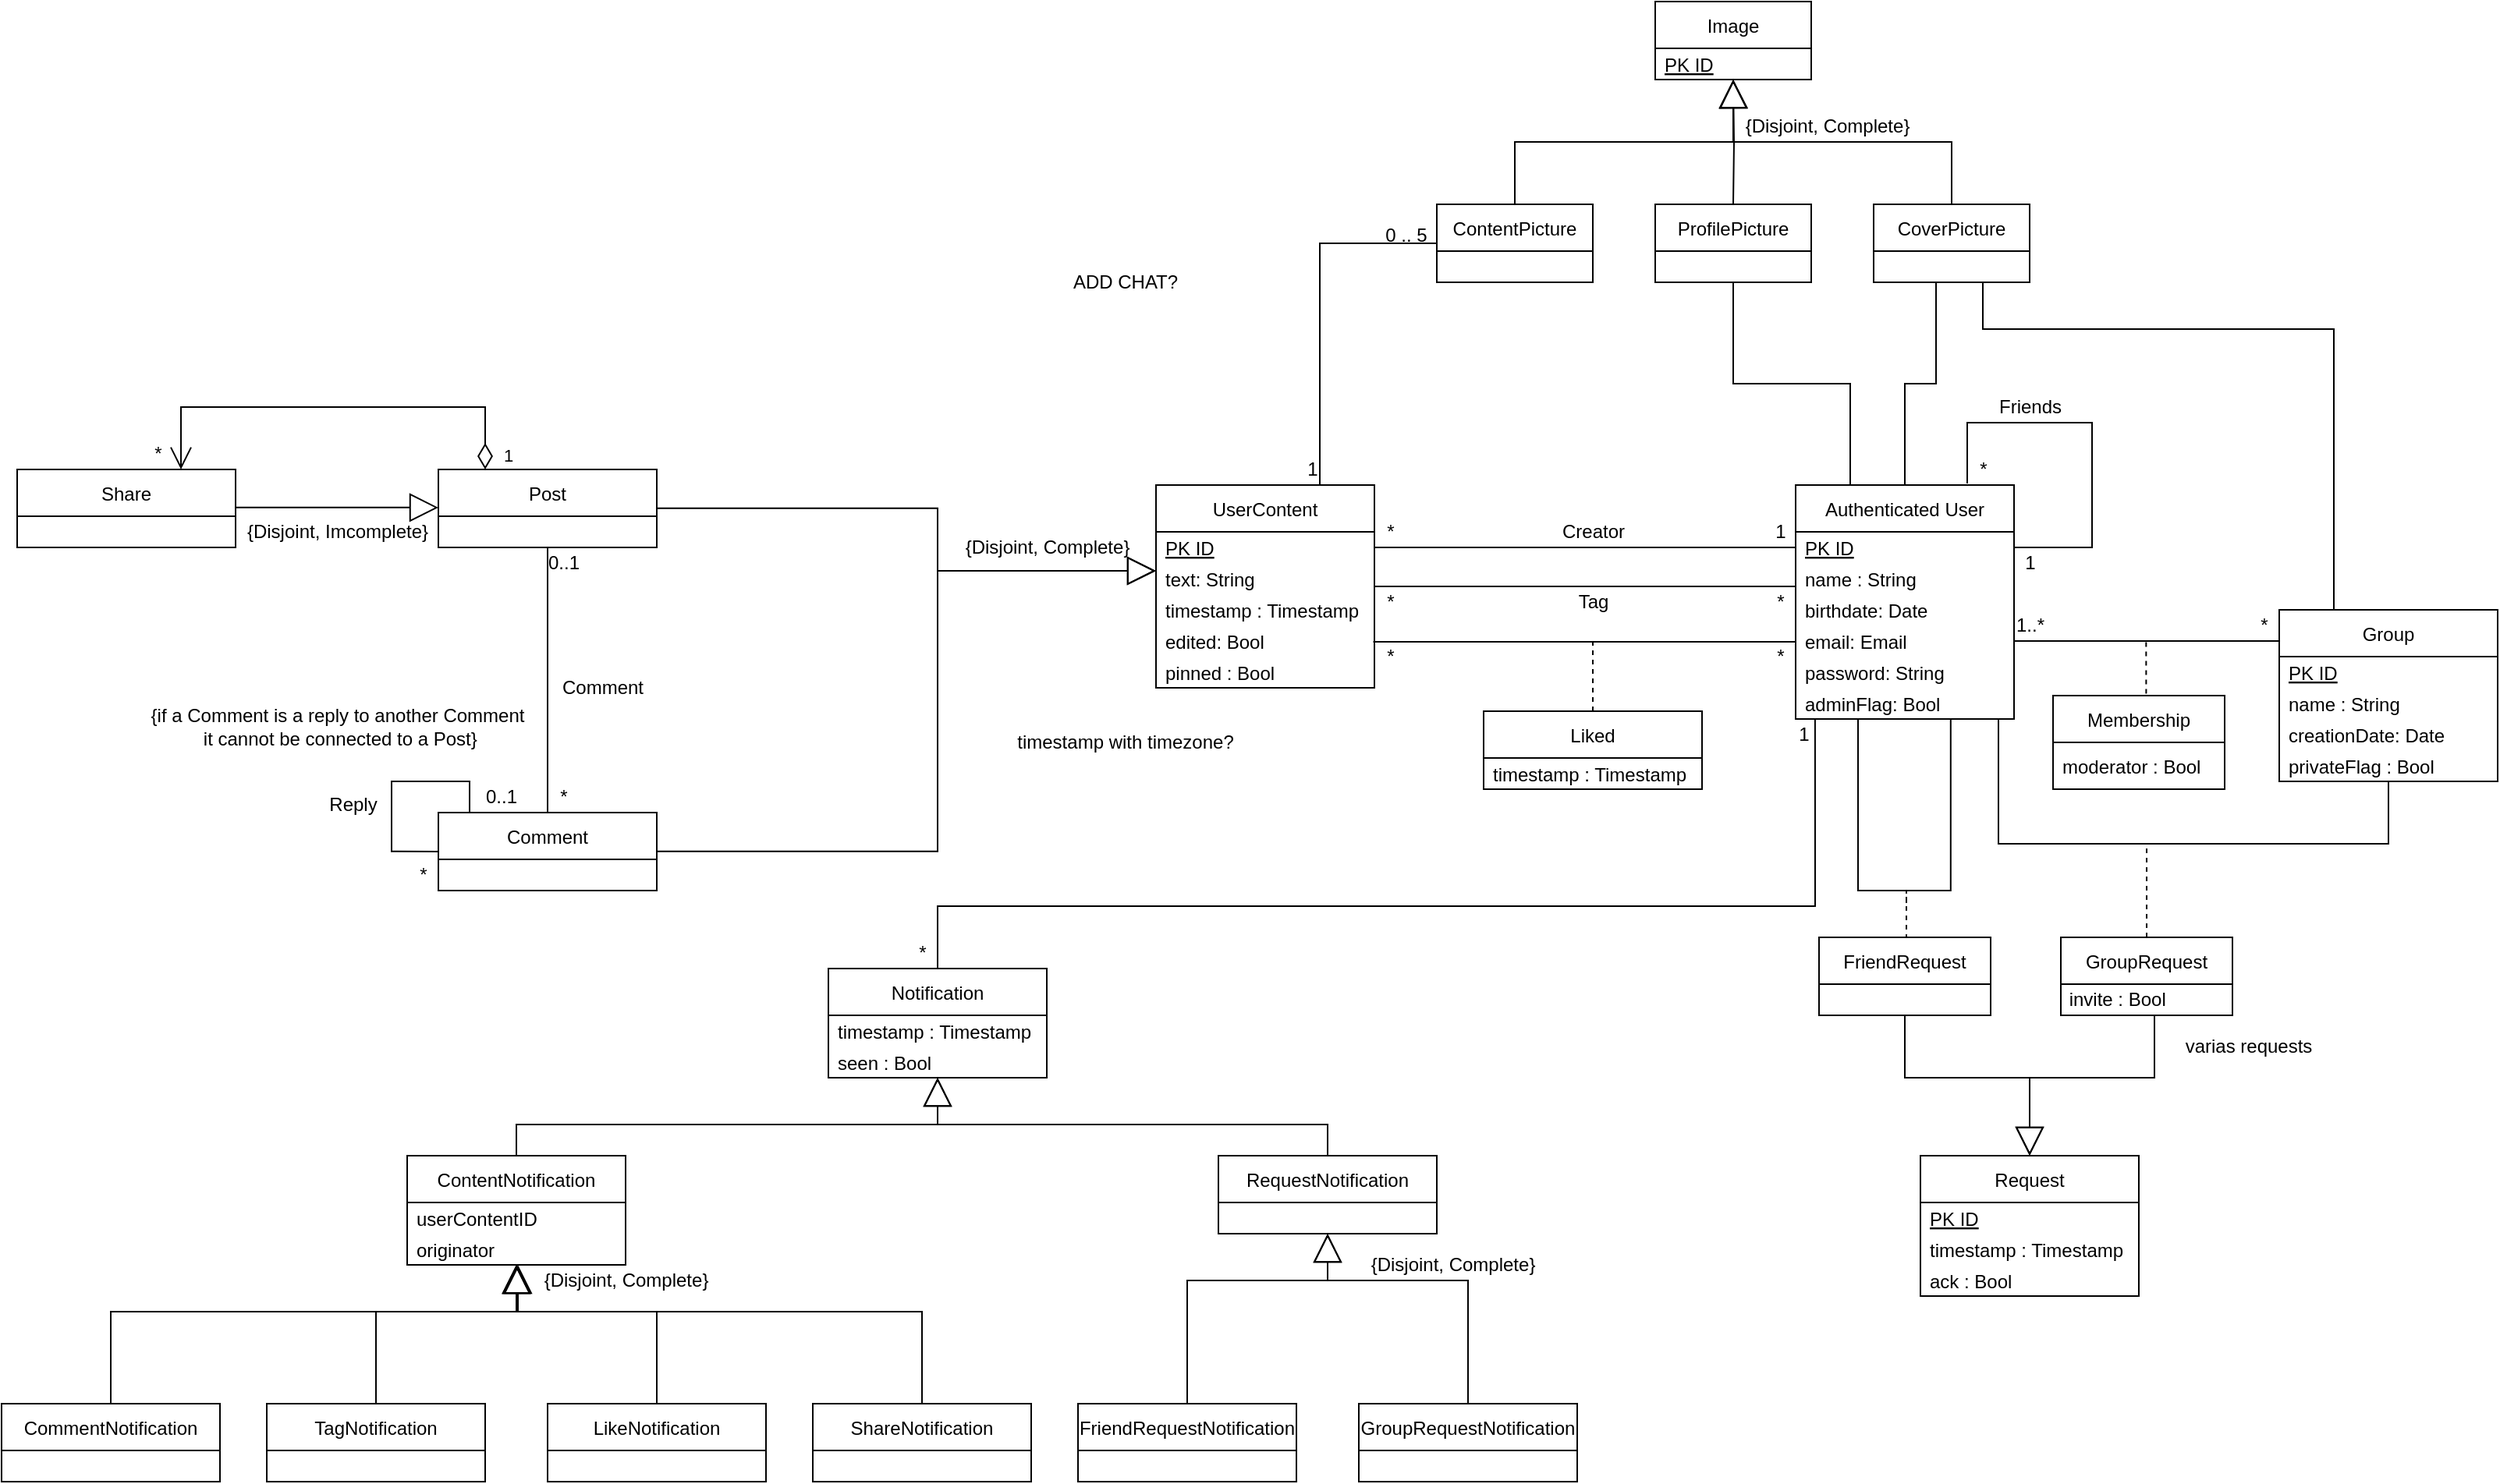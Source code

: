 <mxfile version="15.4.0" type="device"><diagram id="C5RBs43oDa-KdzZeNtuy" name="Page-1"><mxGraphModel dx="1865" dy="647" grid="1" gridSize="10" guides="1" tooltips="1" connect="1" arrows="1" fold="1" page="1" pageScale="1" pageWidth="827" pageHeight="1169" math="0" shadow="0"><root><mxCell id="WIyWlLk6GJQsqaUBKTNV-0"/><mxCell id="WIyWlLk6GJQsqaUBKTNV-1" parent="WIyWlLk6GJQsqaUBKTNV-0"/><mxCell id="BMdAOiRPxgrGEaloyE7W-82" style="edgeStyle=orthogonalEdgeStyle;rounded=0;orthogonalLoop=1;jettySize=auto;html=1;exitX=0.5;exitY=0;exitDx=0;exitDy=0;entryX=0.5;entryY=1;entryDx=0;entryDy=0;fontSize=12;endArrow=none;endFill=0;" parent="WIyWlLk6GJQsqaUBKTNV-1" source="BMdAOiRPxgrGEaloyE7W-0" target="BMdAOiRPxgrGEaloyE7W-65" edge="1"><mxGeometry relative="1" as="geometry"><Array as="points"><mxPoint x="400" y="325"/><mxPoint x="420" y="325"/><mxPoint x="420" y="260"/></Array></mxGeometry></mxCell><mxCell id="BMdAOiRPxgrGEaloyE7W-83" style="edgeStyle=orthogonalEdgeStyle;rounded=0;orthogonalLoop=1;jettySize=auto;html=1;exitX=0.25;exitY=0;exitDx=0;exitDy=0;entryX=0.5;entryY=1;entryDx=0;entryDy=0;fontSize=12;endArrow=none;endFill=0;" parent="WIyWlLk6GJQsqaUBKTNV-1" source="BMdAOiRPxgrGEaloyE7W-0" target="BMdAOiRPxgrGEaloyE7W-61" edge="1"><mxGeometry relative="1" as="geometry"/></mxCell><mxCell id="BMdAOiRPxgrGEaloyE7W-0" value="Authenticated User" style="swimlane;fontStyle=0;childLayout=stackLayout;horizontal=1;startSize=30;horizontalStack=0;resizeParent=1;resizeParentMax=0;resizeLast=0;collapsible=1;marginBottom=0;" parent="WIyWlLk6GJQsqaUBKTNV-1" vertex="1"><mxGeometry x="330" y="390" width="140" height="150" as="geometry"/></mxCell><mxCell id="CRweZ7JIXMoPV5XsAInL-1" value="PK ID" style="text;strokeColor=none;fillColor=none;align=left;verticalAlign=middle;spacingLeft=4;spacingRight=4;overflow=hidden;points=[[0,0.5],[1,0.5]];portConstraint=eastwest;rotatable=0;spacing=2;spacingTop=0;fontStyle=4" vertex="1" parent="BMdAOiRPxgrGEaloyE7W-0"><mxGeometry y="30" width="140" height="20" as="geometry"/></mxCell><mxCell id="BMdAOiRPxgrGEaloyE7W-123" value="name : String" style="text;strokeColor=none;fillColor=none;align=left;verticalAlign=middle;spacingLeft=4;spacingRight=4;overflow=hidden;points=[[0,0.5],[1,0.5]];portConstraint=eastwest;rotatable=0;spacing=2;spacingTop=0;" parent="BMdAOiRPxgrGEaloyE7W-0" vertex="1"><mxGeometry y="50" width="140" height="20" as="geometry"/></mxCell><mxCell id="BMdAOiRPxgrGEaloyE7W-2" value="birthdate: Date" style="text;strokeColor=none;fillColor=none;align=left;verticalAlign=middle;spacingLeft=4;spacingRight=4;overflow=hidden;points=[[0,0.5],[1,0.5]];portConstraint=eastwest;rotatable=0;" parent="BMdAOiRPxgrGEaloyE7W-0" vertex="1"><mxGeometry y="70" width="140" height="20" as="geometry"/></mxCell><mxCell id="BMdAOiRPxgrGEaloyE7W-3" value="email: Email" style="text;strokeColor=none;fillColor=none;align=left;verticalAlign=middle;spacingLeft=4;spacingRight=4;overflow=hidden;points=[[0,0.5],[1,0.5]];portConstraint=eastwest;rotatable=0;" parent="BMdAOiRPxgrGEaloyE7W-0" vertex="1"><mxGeometry y="90" width="140" height="20" as="geometry"/></mxCell><mxCell id="BMdAOiRPxgrGEaloyE7W-14" value="password: String" style="text;strokeColor=none;fillColor=none;align=left;verticalAlign=middle;spacingLeft=4;spacingRight=4;overflow=hidden;points=[[0,0.5],[1,0.5]];portConstraint=eastwest;rotatable=0;" parent="BMdAOiRPxgrGEaloyE7W-0" vertex="1"><mxGeometry y="110" width="140" height="20" as="geometry"/></mxCell><mxCell id="BMdAOiRPxgrGEaloyE7W-28" value="adminFlag: Bool" style="text;strokeColor=none;fillColor=none;align=left;verticalAlign=middle;spacingLeft=4;spacingRight=4;overflow=hidden;points=[[0,0.5],[1,0.5]];portConstraint=eastwest;rotatable=0;" parent="BMdAOiRPxgrGEaloyE7W-0" vertex="1"><mxGeometry y="130" width="140" height="20" as="geometry"/></mxCell><mxCell id="BMdAOiRPxgrGEaloyE7W-40" style="edgeStyle=orthogonalEdgeStyle;rounded=0;orthogonalLoop=1;jettySize=auto;html=1;exitX=1;exitY=0.5;exitDx=0;exitDy=0;fontSize=12;endArrow=none;endFill=0;" parent="BMdAOiRPxgrGEaloyE7W-0" edge="1"><mxGeometry relative="1" as="geometry"><mxPoint x="110" y="-1" as="targetPoint"/><mxPoint x="140" y="60" as="sourcePoint"/><Array as="points"><mxPoint x="190" y="40"/><mxPoint x="190" y="-40"/><mxPoint x="110" y="-40"/><mxPoint x="110" y="-1"/></Array></mxGeometry></mxCell><mxCell id="BMdAOiRPxgrGEaloyE7W-159" style="edgeStyle=orthogonalEdgeStyle;rounded=0;orthogonalLoop=1;jettySize=auto;html=1;fontSize=12;endArrow=none;endFill=0;entryX=0.71;entryY=1.013;entryDx=0;entryDy=0;entryPerimeter=0;" parent="BMdAOiRPxgrGEaloyE7W-0" source="BMdAOiRPxgrGEaloyE7W-0" target="BMdAOiRPxgrGEaloyE7W-28" edge="1"><mxGeometry relative="1" as="geometry"><mxPoint x="100" y="230" as="targetPoint"/><mxPoint x="40" y="230" as="sourcePoint"/><Array as="points"><mxPoint x="40" y="260"/><mxPoint x="99" y="260"/></Array></mxGeometry></mxCell><mxCell id="BMdAOiRPxgrGEaloyE7W-47" style="edgeStyle=orthogonalEdgeStyle;rounded=0;orthogonalLoop=1;jettySize=auto;html=1;exitX=0;exitY=0.25;exitDx=0;exitDy=0;entryX=1;entryY=0.5;entryDx=0;entryDy=0;fontSize=12;endArrow=none;endFill=0;" parent="WIyWlLk6GJQsqaUBKTNV-1" source="BMdAOiRPxgrGEaloyE7W-4" target="BMdAOiRPxgrGEaloyE7W-2" edge="1"><mxGeometry relative="1" as="geometry"><Array as="points"><mxPoint x="640" y="490"/></Array></mxGeometry></mxCell><mxCell id="BMdAOiRPxgrGEaloyE7W-84" style="edgeStyle=orthogonalEdgeStyle;rounded=0;orthogonalLoop=1;jettySize=auto;html=1;exitX=0.25;exitY=0;exitDx=0;exitDy=0;entryX=0.5;entryY=1;entryDx=0;entryDy=0;fontSize=12;endArrow=none;endFill=0;" parent="WIyWlLk6GJQsqaUBKTNV-1" source="BMdAOiRPxgrGEaloyE7W-4" target="BMdAOiRPxgrGEaloyE7W-65" edge="1"><mxGeometry relative="1" as="geometry"><Array as="points"><mxPoint x="675" y="290"/><mxPoint x="450" y="290"/><mxPoint x="450" y="260"/></Array></mxGeometry></mxCell><mxCell id="BMdAOiRPxgrGEaloyE7W-4" value="Group" style="swimlane;fontStyle=0;childLayout=stackLayout;horizontal=1;startSize=30;horizontalStack=0;resizeParent=1;resizeParentMax=0;resizeLast=0;collapsible=1;marginBottom=0;" parent="WIyWlLk6GJQsqaUBKTNV-1" vertex="1"><mxGeometry x="640" y="470" width="140" height="110" as="geometry"/></mxCell><mxCell id="CRweZ7JIXMoPV5XsAInL-2" value="PK ID" style="text;strokeColor=none;fillColor=none;align=left;verticalAlign=middle;spacingLeft=4;spacingRight=4;overflow=hidden;points=[[0,0.5],[1,0.5]];portConstraint=eastwest;rotatable=0;spacing=2;spacingTop=0;fontStyle=4" vertex="1" parent="BMdAOiRPxgrGEaloyE7W-4"><mxGeometry y="30" width="140" height="20" as="geometry"/></mxCell><mxCell id="BMdAOiRPxgrGEaloyE7W-33" value="name : String" style="text;strokeColor=none;fillColor=none;align=left;verticalAlign=middle;spacingLeft=4;spacingRight=4;overflow=hidden;points=[[0,0.5],[1,0.5]];portConstraint=eastwest;rotatable=0;spacing=2;spacingTop=0;" parent="BMdAOiRPxgrGEaloyE7W-4" vertex="1"><mxGeometry y="50" width="140" height="20" as="geometry"/></mxCell><mxCell id="BMdAOiRPxgrGEaloyE7W-36" value="creationDate: Date" style="text;strokeColor=none;fillColor=none;align=left;verticalAlign=middle;spacingLeft=4;spacingRight=4;overflow=hidden;points=[[0,0.5],[1,0.5]];portConstraint=eastwest;rotatable=0;spacing=2;spacingTop=0;" parent="BMdAOiRPxgrGEaloyE7W-4" vertex="1"><mxGeometry y="70" width="140" height="20" as="geometry"/></mxCell><mxCell id="BMdAOiRPxgrGEaloyE7W-165" value="privateFlag : Bool" style="text;strokeColor=none;fillColor=none;align=left;verticalAlign=middle;spacingLeft=4;spacingRight=4;overflow=hidden;points=[[0,0.5],[1,0.5]];portConstraint=eastwest;rotatable=0;spacing=2;spacingTop=0;" parent="BMdAOiRPxgrGEaloyE7W-4" vertex="1"><mxGeometry y="90" width="140" height="20" as="geometry"/></mxCell><mxCell id="BMdAOiRPxgrGEaloyE7W-41" value="1" style="text;html=1;align=center;verticalAlign=middle;resizable=0;points=[];autosize=1;strokeColor=none;fillColor=none;fontSize=12;" parent="WIyWlLk6GJQsqaUBKTNV-1" vertex="1"><mxGeometry x="470" y="430" width="20" height="20" as="geometry"/></mxCell><mxCell id="BMdAOiRPxgrGEaloyE7W-42" value="*" style="text;html=1;align=center;verticalAlign=middle;resizable=0;points=[];autosize=1;strokeColor=none;fillColor=none;fontSize=12;" parent="WIyWlLk6GJQsqaUBKTNV-1" vertex="1"><mxGeometry x="440" y="370" width="20" height="20" as="geometry"/></mxCell><mxCell id="BMdAOiRPxgrGEaloyE7W-43" value="Friends" style="text;html=1;align=center;verticalAlign=middle;resizable=0;points=[];autosize=1;strokeColor=none;fillColor=none;fontSize=12;" parent="WIyWlLk6GJQsqaUBKTNV-1" vertex="1"><mxGeometry x="450" y="330" width="60" height="20" as="geometry"/></mxCell><mxCell id="BMdAOiRPxgrGEaloyE7W-49" value="*" style="text;html=1;align=center;verticalAlign=middle;resizable=0;points=[];autosize=1;strokeColor=none;fillColor=none;fontSize=12;" parent="WIyWlLk6GJQsqaUBKTNV-1" vertex="1"><mxGeometry x="620" y="470" width="20" height="20" as="geometry"/></mxCell><mxCell id="BMdAOiRPxgrGEaloyE7W-50" value="1..*" style="text;html=1;align=center;verticalAlign=middle;resizable=0;points=[];autosize=1;strokeColor=none;fillColor=none;fontSize=12;" parent="WIyWlLk6GJQsqaUBKTNV-1" vertex="1"><mxGeometry x="465" y="470" width="30" height="20" as="geometry"/></mxCell><mxCell id="BMdAOiRPxgrGEaloyE7W-56" value="Image" style="swimlane;fontStyle=0;childLayout=stackLayout;horizontal=1;startSize=30;horizontalStack=0;resizeParent=1;resizeParentMax=0;resizeLast=0;collapsible=1;marginBottom=0;fontSize=12;verticalAlign=middle;" parent="WIyWlLk6GJQsqaUBKTNV-1" vertex="1"><mxGeometry x="240" y="80" width="100" height="50" as="geometry"/></mxCell><mxCell id="CRweZ7JIXMoPV5XsAInL-4" value="PK ID" style="text;strokeColor=none;fillColor=none;align=left;verticalAlign=middle;spacingLeft=4;spacingRight=4;overflow=hidden;points=[[0,0.5],[1,0.5]];portConstraint=eastwest;rotatable=0;spacing=2;spacingTop=0;fontStyle=4" vertex="1" parent="BMdAOiRPxgrGEaloyE7W-56"><mxGeometry y="30" width="100" height="20" as="geometry"/></mxCell><mxCell id="BMdAOiRPxgrGEaloyE7W-61" value="ProfilePicture" style="swimlane;fontStyle=0;childLayout=stackLayout;horizontal=1;startSize=30;horizontalStack=0;resizeParent=1;resizeParentMax=0;resizeLast=0;collapsible=1;marginBottom=0;fontSize=12;verticalAlign=middle;" parent="WIyWlLk6GJQsqaUBKTNV-1" vertex="1"><mxGeometry x="240" y="210" width="100" height="50" as="geometry"/></mxCell><mxCell id="BMdAOiRPxgrGEaloyE7W-65" value="CoverPicture" style="swimlane;fontStyle=0;childLayout=stackLayout;horizontal=1;startSize=30;horizontalStack=0;resizeParent=1;resizeParentMax=0;resizeLast=0;collapsible=1;marginBottom=0;fontSize=12;verticalAlign=middle;" parent="WIyWlLk6GJQsqaUBKTNV-1" vertex="1"><mxGeometry x="380" y="210" width="100" height="50" as="geometry"/></mxCell><mxCell id="BMdAOiRPxgrGEaloyE7W-69" value="ContentPicture" style="swimlane;fontStyle=0;childLayout=stackLayout;horizontal=1;startSize=30;horizontalStack=0;resizeParent=1;resizeParentMax=0;resizeLast=0;collapsible=1;marginBottom=0;fontSize=12;verticalAlign=middle;" parent="WIyWlLk6GJQsqaUBKTNV-1" vertex="1"><mxGeometry x="100" y="210" width="100" height="50" as="geometry"/></mxCell><mxCell id="BMdAOiRPxgrGEaloyE7W-73" value="" style="endArrow=block;endSize=16;endFill=0;html=1;rounded=0;fontSize=12;edgeStyle=orthogonalEdgeStyle;entryX=0.5;entryY=1;entryDx=0;entryDy=0;exitX=0.5;exitY=0;exitDx=0;exitDy=0;" parent="WIyWlLk6GJQsqaUBKTNV-1" source="BMdAOiRPxgrGEaloyE7W-65" target="BMdAOiRPxgrGEaloyE7W-56" edge="1"><mxGeometry width="160" relative="1" as="geometry"><mxPoint x="210" y="330" as="sourcePoint"/><mxPoint x="370" y="330" as="targetPoint"/></mxGeometry></mxCell><mxCell id="BMdAOiRPxgrGEaloyE7W-74" value="" style="endArrow=block;endSize=16;endFill=0;html=1;rounded=0;fontSize=12;edgeStyle=orthogonalEdgeStyle;" parent="WIyWlLk6GJQsqaUBKTNV-1" target="BMdAOiRPxgrGEaloyE7W-56" edge="1"><mxGeometry width="160" relative="1" as="geometry"><mxPoint x="290" y="210" as="sourcePoint"/><mxPoint x="290" y="160" as="targetPoint"/></mxGeometry></mxCell><mxCell id="BMdAOiRPxgrGEaloyE7W-75" value="" style="endArrow=block;endSize=16;endFill=0;html=1;rounded=0;fontSize=12;edgeStyle=orthogonalEdgeStyle;exitX=0.5;exitY=0;exitDx=0;exitDy=0;" parent="WIyWlLk6GJQsqaUBKTNV-1" source="BMdAOiRPxgrGEaloyE7W-69" target="BMdAOiRPxgrGEaloyE7W-56" edge="1"><mxGeometry width="160" relative="1" as="geometry"><mxPoint x="170" y="230" as="sourcePoint"/><mxPoint x="290" y="160" as="targetPoint"/></mxGeometry></mxCell><mxCell id="BMdAOiRPxgrGEaloyE7W-76" value="{Disjoint, Complete}" style="text;html=1;align=center;verticalAlign=middle;resizable=0;points=[];autosize=1;strokeColor=none;fillColor=none;fontSize=12;" parent="WIyWlLk6GJQsqaUBKTNV-1" vertex="1"><mxGeometry x="290" y="150" width="120" height="20" as="geometry"/></mxCell><mxCell id="BMdAOiRPxgrGEaloyE7W-77" value="Post" style="swimlane;fontStyle=0;childLayout=stackLayout;horizontal=1;startSize=30;horizontalStack=0;resizeParent=1;resizeParentMax=0;resizeLast=0;collapsible=1;marginBottom=0;fontSize=12;verticalAlign=middle;" parent="WIyWlLk6GJQsqaUBKTNV-1" vertex="1"><mxGeometry x="-540" y="379.94" width="140" height="50" as="geometry"/></mxCell><mxCell id="BMdAOiRPxgrGEaloyE7W-151" value="" style="endArrow=block;endSize=16;endFill=0;html=1;rounded=0;fontSize=12;edgeStyle=orthogonalEdgeStyle;" parent="BMdAOiRPxgrGEaloyE7W-77" source="BMdAOiRPxgrGEaloyE7W-147" edge="1"><mxGeometry width="160" relative="1" as="geometry"><mxPoint x="-130" y="25" as="sourcePoint"/><mxPoint y="24.5" as="targetPoint"/><Array as="points"><mxPoint x="-100" y="25"/></Array></mxGeometry></mxCell><mxCell id="BMdAOiRPxgrGEaloyE7W-86" value="UserContent" style="swimlane;fontStyle=0;childLayout=stackLayout;horizontal=1;startSize=30;horizontalStack=0;resizeParent=1;resizeParentMax=0;resizeLast=0;collapsible=1;marginBottom=0;fontSize=12;verticalAlign=middle;resizable=0;" parent="WIyWlLk6GJQsqaUBKTNV-1" vertex="1"><mxGeometry x="-80" y="390" width="140" height="130" as="geometry"/></mxCell><mxCell id="BMdAOiRPxgrGEaloyE7W-90" value="PK ID" style="text;strokeColor=none;fillColor=none;align=left;verticalAlign=middle;spacingLeft=4;spacingRight=4;overflow=hidden;points=[[0,0.5],[1,0.5]];portConstraint=eastwest;rotatable=0;spacing=2;spacingTop=0;fontStyle=4" parent="BMdAOiRPxgrGEaloyE7W-86" vertex="1"><mxGeometry y="30" width="140" height="20" as="geometry"/></mxCell><mxCell id="lMZfkWal_SPhy4h2CtZ9-1" value="text: String" style="text;strokeColor=none;fillColor=none;align=left;verticalAlign=middle;spacingLeft=4;spacingRight=4;overflow=hidden;points=[[0,0.5],[1,0.5]];portConstraint=eastwest;rotatable=0;spacing=2;spacingTop=0;" parent="BMdAOiRPxgrGEaloyE7W-86" vertex="1"><mxGeometry y="50" width="140" height="20" as="geometry"/></mxCell><mxCell id="BMdAOiRPxgrGEaloyE7W-96" value="timestamp : Timestamp" style="text;strokeColor=none;fillColor=none;align=left;verticalAlign=middle;spacingLeft=4;spacingRight=4;overflow=hidden;points=[[0,0.5],[1,0.5]];portConstraint=eastwest;rotatable=0;spacing=2;spacingTop=0;" parent="BMdAOiRPxgrGEaloyE7W-86" vertex="1"><mxGeometry y="70" width="140" height="20" as="geometry"/></mxCell><mxCell id="BMdAOiRPxgrGEaloyE7W-97" value="edited: Bool" style="text;strokeColor=none;fillColor=none;align=left;verticalAlign=middle;spacingLeft=4;spacingRight=4;overflow=hidden;points=[[0,0.5],[1,0.5]];portConstraint=eastwest;rotatable=0;spacing=2;spacingTop=0;" parent="BMdAOiRPxgrGEaloyE7W-86" vertex="1"><mxGeometry y="90" width="140" height="20" as="geometry"/></mxCell><mxCell id="BMdAOiRPxgrGEaloyE7W-183" value="pinned : Bool" style="text;strokeColor=none;fillColor=none;align=left;verticalAlign=middle;spacingLeft=4;spacingRight=4;overflow=hidden;points=[[0,0.5],[1,0.5]];portConstraint=eastwest;rotatable=0;spacing=2;spacingTop=0;" parent="BMdAOiRPxgrGEaloyE7W-86" vertex="1"><mxGeometry y="110" width="140" height="20" as="geometry"/></mxCell><mxCell id="BMdAOiRPxgrGEaloyE7W-138" style="edgeStyle=orthogonalEdgeStyle;rounded=0;orthogonalLoop=1;jettySize=auto;html=1;exitX=0.5;exitY=0;exitDx=0;exitDy=0;fontSize=12;endArrow=none;endFill=0;" parent="WIyWlLk6GJQsqaUBKTNV-1" source="BMdAOiRPxgrGEaloyE7W-91" target="BMdAOiRPxgrGEaloyE7W-77" edge="1"><mxGeometry relative="1" as="geometry"/></mxCell><mxCell id="BMdAOiRPxgrGEaloyE7W-155" style="edgeStyle=orthogonalEdgeStyle;rounded=0;orthogonalLoop=1;jettySize=auto;html=1;exitX=0.25;exitY=0;exitDx=0;exitDy=0;fontSize=12;endArrow=none;endFill=0;entryX=0;entryY=0.5;entryDx=0;entryDy=0;" parent="WIyWlLk6GJQsqaUBKTNV-1" source="BMdAOiRPxgrGEaloyE7W-91" target="BMdAOiRPxgrGEaloyE7W-91" edge="1"><mxGeometry relative="1" as="geometry"><mxPoint x="-570" y="579.94" as="targetPoint"/><Array as="points"><mxPoint x="-520" y="599.94"/><mxPoint x="-520" y="579.94"/><mxPoint x="-570" y="579.94"/><mxPoint x="-570" y="624.94"/></Array></mxGeometry></mxCell><mxCell id="BMdAOiRPxgrGEaloyE7W-91" value="Comment" style="swimlane;fontStyle=0;childLayout=stackLayout;horizontal=1;startSize=30;horizontalStack=0;resizeParent=1;resizeParentMax=0;resizeLast=0;collapsible=1;marginBottom=0;fontSize=12;verticalAlign=middle;" parent="WIyWlLk6GJQsqaUBKTNV-1" vertex="1"><mxGeometry x="-540" y="599.94" width="140" height="50" as="geometry"/></mxCell><mxCell id="BMdAOiRPxgrGEaloyE7W-100" value="" style="endArrow=block;endSize=16;endFill=0;html=1;rounded=0;fontSize=12;edgeStyle=orthogonalEdgeStyle;" parent="WIyWlLk6GJQsqaUBKTNV-1" source="BMdAOiRPxgrGEaloyE7W-77" target="BMdAOiRPxgrGEaloyE7W-86" edge="1"><mxGeometry width="160" relative="1" as="geometry"><mxPoint x="180" y="515" as="sourcePoint"/><mxPoint x="340" y="515" as="targetPoint"/><Array as="points"><mxPoint x="-220" y="405"/><mxPoint x="-220" y="445"/></Array></mxGeometry></mxCell><mxCell id="BMdAOiRPxgrGEaloyE7W-102" value="{Disjoint, Complete}" style="text;html=1;align=center;verticalAlign=middle;resizable=0;points=[];autosize=1;strokeColor=none;fillColor=none;fontSize=12;" parent="WIyWlLk6GJQsqaUBKTNV-1" vertex="1"><mxGeometry x="-210" y="420" width="120" height="20" as="geometry"/></mxCell><mxCell id="BMdAOiRPxgrGEaloyE7W-107" style="edgeStyle=orthogonalEdgeStyle;rounded=0;orthogonalLoop=1;jettySize=auto;html=1;exitX=0.75;exitY=0;exitDx=0;exitDy=0;entryX=0;entryY=0.5;entryDx=0;entryDy=0;fontSize=12;endArrow=none;endFill=0;" parent="WIyWlLk6GJQsqaUBKTNV-1" source="BMdAOiRPxgrGEaloyE7W-86" target="BMdAOiRPxgrGEaloyE7W-69" edge="1"><mxGeometry relative="1" as="geometry"><Array as="points"><mxPoint x="25" y="235"/></Array></mxGeometry></mxCell><mxCell id="BMdAOiRPxgrGEaloyE7W-117" value="1" style="text;html=1;align=center;verticalAlign=middle;resizable=0;points=[];autosize=1;strokeColor=none;fillColor=none;fontSize=12;" parent="WIyWlLk6GJQsqaUBKTNV-1" vertex="1"><mxGeometry x="10" y="370" width="20" height="20" as="geometry"/></mxCell><mxCell id="BMdAOiRPxgrGEaloyE7W-118" value="0 .. 5" style="text;html=1;align=center;verticalAlign=middle;resizable=0;points=[];autosize=1;strokeColor=none;fillColor=none;fontSize=12;" parent="WIyWlLk6GJQsqaUBKTNV-1" vertex="1"><mxGeometry x="60" y="220" width="40" height="20" as="geometry"/></mxCell><mxCell id="BMdAOiRPxgrGEaloyE7W-124" style="edgeStyle=orthogonalEdgeStyle;rounded=0;orthogonalLoop=1;jettySize=auto;html=1;exitX=1;exitY=0.5;exitDx=0;exitDy=0;entryX=0;entryY=0.5;entryDx=0;entryDy=0;fontSize=12;endArrow=none;endFill=0;" parent="WIyWlLk6GJQsqaUBKTNV-1" source="BMdAOiRPxgrGEaloyE7W-90" target="BMdAOiRPxgrGEaloyE7W-123" edge="1"><mxGeometry relative="1" as="geometry"><Array as="points"><mxPoint x="330" y="430"/></Array></mxGeometry></mxCell><mxCell id="BMdAOiRPxgrGEaloyE7W-125" value="Creator" style="text;html=1;align=center;verticalAlign=middle;resizable=0;points=[];autosize=1;strokeColor=none;fillColor=none;fontSize=12;" parent="WIyWlLk6GJQsqaUBKTNV-1" vertex="1"><mxGeometry x="170" y="410" width="60" height="20" as="geometry"/></mxCell><mxCell id="BMdAOiRPxgrGEaloyE7W-126" value="*" style="text;html=1;align=center;verticalAlign=middle;resizable=0;points=[];autosize=1;strokeColor=none;fillColor=none;fontSize=12;" parent="WIyWlLk6GJQsqaUBKTNV-1" vertex="1"><mxGeometry x="60" y="410" width="20" height="20" as="geometry"/></mxCell><mxCell id="BMdAOiRPxgrGEaloyE7W-127" value="1" style="text;html=1;align=center;verticalAlign=middle;resizable=0;points=[];autosize=1;strokeColor=none;fillColor=none;fontSize=12;" parent="WIyWlLk6GJQsqaUBKTNV-1" vertex="1"><mxGeometry x="310" y="410" width="20" height="20" as="geometry"/></mxCell><mxCell id="BMdAOiRPxgrGEaloyE7W-128" style="edgeStyle=orthogonalEdgeStyle;rounded=0;orthogonalLoop=1;jettySize=auto;html=1;fontSize=12;endArrow=none;endFill=0;" parent="WIyWlLk6GJQsqaUBKTNV-1" source="BMdAOiRPxgrGEaloyE7W-86" target="BMdAOiRPxgrGEaloyE7W-0" edge="1"><mxGeometry relative="1" as="geometry"><Array as="points"><mxPoint x="260" y="455"/><mxPoint x="260" y="455"/></Array></mxGeometry></mxCell><mxCell id="BMdAOiRPxgrGEaloyE7W-129" value="Tag" style="text;html=1;align=center;verticalAlign=middle;resizable=0;points=[];autosize=1;strokeColor=none;fillColor=none;fontSize=12;" parent="WIyWlLk6GJQsqaUBKTNV-1" vertex="1"><mxGeometry x="185" y="455" width="30" height="20" as="geometry"/></mxCell><mxCell id="BMdAOiRPxgrGEaloyE7W-130" value="*" style="text;html=1;align=center;verticalAlign=middle;resizable=0;points=[];autosize=1;strokeColor=none;fillColor=none;fontSize=12;" parent="WIyWlLk6GJQsqaUBKTNV-1" vertex="1"><mxGeometry x="310" y="455" width="20" height="20" as="geometry"/></mxCell><mxCell id="BMdAOiRPxgrGEaloyE7W-131" value="*" style="text;html=1;align=center;verticalAlign=middle;resizable=0;points=[];autosize=1;strokeColor=none;fillColor=none;fontSize=12;" parent="WIyWlLk6GJQsqaUBKTNV-1" vertex="1"><mxGeometry x="60" y="455" width="20" height="20" as="geometry"/></mxCell><mxCell id="BMdAOiRPxgrGEaloyE7W-143" style="edgeStyle=orthogonalEdgeStyle;rounded=0;orthogonalLoop=1;jettySize=auto;html=1;exitX=0.5;exitY=0;exitDx=0;exitDy=0;fontSize=12;endArrow=none;endFill=0;dashed=1;" parent="WIyWlLk6GJQsqaUBKTNV-1" source="BMdAOiRPxgrGEaloyE7W-132" edge="1"><mxGeometry relative="1" as="geometry"><mxPoint x="200" y="490" as="targetPoint"/></mxGeometry></mxCell><mxCell id="BMdAOiRPxgrGEaloyE7W-132" value="Liked" style="swimlane;fontStyle=0;childLayout=stackLayout;horizontal=1;startSize=30;horizontalStack=0;resizeParent=1;resizeParentMax=0;resizeLast=0;collapsible=1;marginBottom=0;fontSize=12;verticalAlign=middle;" parent="WIyWlLk6GJQsqaUBKTNV-1" vertex="1"><mxGeometry x="130" y="535" width="140" height="50" as="geometry"/></mxCell><mxCell id="Fa_YhJP0IfO0PWIVK2hb-20" value="timestamp : Timestamp" style="text;strokeColor=none;fillColor=none;align=left;verticalAlign=middle;spacingLeft=4;spacingRight=4;overflow=hidden;points=[[0,0.5],[1,0.5]];portConstraint=eastwest;rotatable=0;spacing=2;spacingTop=0;" parent="BMdAOiRPxgrGEaloyE7W-132" vertex="1"><mxGeometry y="30" width="140" height="20" as="geometry"/></mxCell><mxCell id="BMdAOiRPxgrGEaloyE7W-137" value="" style="endArrow=block;endSize=16;endFill=0;html=1;rounded=0;fontSize=12;edgeStyle=orthogonalEdgeStyle;" parent="WIyWlLk6GJQsqaUBKTNV-1" source="BMdAOiRPxgrGEaloyE7W-91" target="BMdAOiRPxgrGEaloyE7W-86" edge="1"><mxGeometry width="160" relative="1" as="geometry"><mxPoint x="-250" y="345" as="sourcePoint"/><mxPoint x="-70" y="455" as="targetPoint"/><Array as="points"><mxPoint x="-220" y="625"/><mxPoint x="-220" y="445"/></Array></mxGeometry></mxCell><mxCell id="BMdAOiRPxgrGEaloyE7W-140" value="*" style="text;html=1;align=center;verticalAlign=middle;resizable=0;points=[];autosize=1;strokeColor=none;fillColor=none;fontSize=12;" parent="WIyWlLk6GJQsqaUBKTNV-1" vertex="1"><mxGeometry x="-470" y="579.94" width="20" height="20" as="geometry"/></mxCell><mxCell id="BMdAOiRPxgrGEaloyE7W-141" value="0..1" style="text;html=1;align=center;verticalAlign=middle;resizable=0;points=[];autosize=1;strokeColor=none;fillColor=none;fontSize=12;" parent="WIyWlLk6GJQsqaUBKTNV-1" vertex="1"><mxGeometry x="-480" y="429.94" width="40" height="20" as="geometry"/></mxCell><mxCell id="BMdAOiRPxgrGEaloyE7W-142" style="edgeStyle=orthogonalEdgeStyle;rounded=0;orthogonalLoop=1;jettySize=auto;html=1;exitX=-0.037;exitY=0.023;exitDx=0;exitDy=0;fontSize=12;endArrow=none;endFill=0;exitPerimeter=0;" parent="WIyWlLk6GJQsqaUBKTNV-1" source="BMdAOiRPxgrGEaloyE7W-145" target="BMdAOiRPxgrGEaloyE7W-0" edge="1"><mxGeometry relative="1" as="geometry"><mxPoint x="60" y="510" as="sourcePoint"/><Array as="points"><mxPoint x="200" y="490"/><mxPoint x="200" y="490"/></Array></mxGeometry></mxCell><mxCell id="BMdAOiRPxgrGEaloyE7W-144" value="*" style="text;html=1;align=center;verticalAlign=middle;resizable=0;points=[];autosize=1;strokeColor=none;fillColor=none;fontSize=12;" parent="WIyWlLk6GJQsqaUBKTNV-1" vertex="1"><mxGeometry x="310" y="490" width="20" height="20" as="geometry"/></mxCell><mxCell id="BMdAOiRPxgrGEaloyE7W-145" value="*" style="text;html=1;align=center;verticalAlign=middle;resizable=0;points=[];autosize=1;strokeColor=none;fillColor=none;fontSize=12;" parent="WIyWlLk6GJQsqaUBKTNV-1" vertex="1"><mxGeometry x="60" y="490" width="20" height="20" as="geometry"/></mxCell><mxCell id="BMdAOiRPxgrGEaloyE7W-147" value="Share" style="swimlane;fontStyle=0;childLayout=stackLayout;horizontal=1;startSize=30;horizontalStack=0;resizeParent=1;resizeParentMax=0;resizeLast=0;collapsible=1;marginBottom=0;fontSize=12;verticalAlign=middle;" parent="WIyWlLk6GJQsqaUBKTNV-1" vertex="1"><mxGeometry x="-810" y="379.94" width="140" height="50" as="geometry"/></mxCell><mxCell id="BMdAOiRPxgrGEaloyE7W-153" value="*" style="text;html=1;align=center;verticalAlign=middle;resizable=0;points=[];autosize=1;strokeColor=none;fillColor=none;fontSize=12;" parent="WIyWlLk6GJQsqaUBKTNV-1" vertex="1"><mxGeometry x="-730" y="359.94" width="20" height="20" as="geometry"/></mxCell><mxCell id="BMdAOiRPxgrGEaloyE7W-156" value="*" style="text;html=1;align=center;verticalAlign=middle;resizable=0;points=[];autosize=1;strokeColor=none;fillColor=none;fontSize=12;" parent="WIyWlLk6GJQsqaUBKTNV-1" vertex="1"><mxGeometry x="-560" y="629.94" width="20" height="20" as="geometry"/></mxCell><mxCell id="BMdAOiRPxgrGEaloyE7W-157" value="0..1" style="text;html=1;align=center;verticalAlign=middle;resizable=0;points=[];autosize=1;strokeColor=none;fillColor=none;fontSize=12;" parent="WIyWlLk6GJQsqaUBKTNV-1" vertex="1"><mxGeometry x="-520" y="579.94" width="40" height="20" as="geometry"/></mxCell><mxCell id="BMdAOiRPxgrGEaloyE7W-158" value="{Disjoint, Imcomplete}" style="text;html=1;align=center;verticalAlign=middle;resizable=0;points=[];autosize=1;strokeColor=none;fillColor=none;fontSize=12;" parent="WIyWlLk6GJQsqaUBKTNV-1" vertex="1"><mxGeometry x="-670" y="409.94" width="130" height="20" as="geometry"/></mxCell><mxCell id="BMdAOiRPxgrGEaloyE7W-164" style="edgeStyle=orthogonalEdgeStyle;rounded=0;orthogonalLoop=1;jettySize=auto;html=1;exitX=0.5;exitY=0;exitDx=0;exitDy=0;fontSize=12;endArrow=none;endFill=0;dashed=1;" parent="WIyWlLk6GJQsqaUBKTNV-1" source="BMdAOiRPxgrGEaloyE7W-160" edge="1"><mxGeometry relative="1" as="geometry"><mxPoint x="401" y="660" as="targetPoint"/><Array as="points"><mxPoint x="401" y="680"/><mxPoint x="401" y="650"/></Array></mxGeometry></mxCell><mxCell id="BMdAOiRPxgrGEaloyE7W-160" value="FriendRequest" style="swimlane;fontStyle=0;childLayout=stackLayout;horizontal=1;startSize=30;horizontalStack=0;resizeParent=1;resizeParentMax=0;resizeLast=0;collapsible=1;marginBottom=0;fontSize=12;verticalAlign=middle;" parent="WIyWlLk6GJQsqaUBKTNV-1" vertex="1"><mxGeometry x="345" y="680" width="110" height="50" as="geometry"/></mxCell><mxCell id="BMdAOiRPxgrGEaloyE7W-166" style="edgeStyle=orthogonalEdgeStyle;rounded=0;orthogonalLoop=1;jettySize=auto;html=1;fontSize=12;endArrow=none;endFill=0;startArrow=none;" parent="WIyWlLk6GJQsqaUBKTNV-1" source="BMdAOiRPxgrGEaloyE7W-4" target="BMdAOiRPxgrGEaloyE7W-0" edge="1"><mxGeometry relative="1" as="geometry"><Array as="points"><mxPoint x="710" y="620"/><mxPoint x="460" y="620"/></Array><mxPoint x="540" y="625" as="sourcePoint"/></mxGeometry></mxCell><mxCell id="BMdAOiRPxgrGEaloyE7W-167" value="GroupRequest" style="swimlane;fontStyle=0;childLayout=stackLayout;horizontal=1;startSize=30;horizontalStack=0;resizeParent=1;resizeParentMax=0;resizeLast=0;collapsible=1;marginBottom=0;fontSize=12;verticalAlign=middle;" parent="WIyWlLk6GJQsqaUBKTNV-1" vertex="1"><mxGeometry x="500" y="680" width="110" height="50" as="geometry"/></mxCell><mxCell id="BMdAOiRPxgrGEaloyE7W-182" value="&amp;nbsp;invite : Bool" style="text;html=1;align=left;verticalAlign=middle;resizable=0;points=[];autosize=1;strokeColor=none;fillColor=none;fontSize=12;" parent="BMdAOiRPxgrGEaloyE7W-167" vertex="1"><mxGeometry y="30" width="110" height="20" as="geometry"/></mxCell><mxCell id="BMdAOiRPxgrGEaloyE7W-175" style="edgeStyle=orthogonalEdgeStyle;rounded=0;orthogonalLoop=1;jettySize=auto;html=1;exitX=0.5;exitY=0;exitDx=0;exitDy=0;fontSize=12;endArrow=none;endFill=0;dashed=1;" parent="WIyWlLk6GJQsqaUBKTNV-1" source="BMdAOiRPxgrGEaloyE7W-171" edge="1"><mxGeometry relative="1" as="geometry"><mxPoint x="554.667" y="490" as="targetPoint"/></mxGeometry></mxCell><mxCell id="BMdAOiRPxgrGEaloyE7W-171" value="Membership" style="swimlane;fontStyle=0;childLayout=stackLayout;horizontal=1;startSize=30;horizontalStack=0;resizeParent=1;resizeParentMax=0;resizeLast=0;collapsible=1;marginBottom=0;fontSize=12;verticalAlign=middle;" parent="WIyWlLk6GJQsqaUBKTNV-1" vertex="1"><mxGeometry x="495" y="525" width="110" height="60" as="geometry"/></mxCell><mxCell id="BMdAOiRPxgrGEaloyE7W-174" value="moderator : Bool" style="text;strokeColor=none;fillColor=none;align=left;verticalAlign=middle;spacingLeft=4;spacingRight=4;overflow=hidden;points=[[0,0.5],[1,0.5]];portConstraint=eastwest;rotatable=0;fontSize=12;" parent="BMdAOiRPxgrGEaloyE7W-171" vertex="1"><mxGeometry y="30" width="110" height="30" as="geometry"/></mxCell><mxCell id="BMdAOiRPxgrGEaloyE7W-184" value="ADD CHAT?" style="text;html=1;align=center;verticalAlign=middle;resizable=0;points=[];autosize=1;strokeColor=none;fillColor=none;fontSize=12;" parent="WIyWlLk6GJQsqaUBKTNV-1" vertex="1"><mxGeometry x="-140" y="250" width="80" height="20" as="geometry"/></mxCell><mxCell id="BMdAOiRPxgrGEaloyE7W-190" style="edgeStyle=orthogonalEdgeStyle;rounded=0;orthogonalLoop=1;jettySize=auto;html=1;exitX=0.5;exitY=0;exitDx=0;exitDy=0;fontSize=12;endArrow=none;endFill=0;entryX=0.089;entryY=0.987;entryDx=0;entryDy=0;entryPerimeter=0;" parent="WIyWlLk6GJQsqaUBKTNV-1" source="BMdAOiRPxgrGEaloyE7W-186" target="BMdAOiRPxgrGEaloyE7W-28" edge="1"><mxGeometry relative="1" as="geometry"><Array as="points"><mxPoint x="190" y="660"/><mxPoint x="342" y="660"/><mxPoint x="342" y="520"/></Array><mxPoint x="400" y="560" as="targetPoint"/></mxGeometry></mxCell><mxCell id="BMdAOiRPxgrGEaloyE7W-186" value="Notification" style="swimlane;fontStyle=0;childLayout=stackLayout;horizontal=1;startSize=30;horizontalStack=0;resizeParent=1;resizeParentMax=0;resizeLast=0;collapsible=1;marginBottom=0;fontSize=12;verticalAlign=middle;" parent="WIyWlLk6GJQsqaUBKTNV-1" vertex="1"><mxGeometry x="-290" y="700" width="140" height="70" as="geometry"/></mxCell><mxCell id="Fa_YhJP0IfO0PWIVK2hb-22" value="timestamp : Timestamp" style="text;strokeColor=none;fillColor=none;align=left;verticalAlign=middle;spacingLeft=4;spacingRight=4;overflow=hidden;points=[[0,0.5],[1,0.5]];portConstraint=eastwest;rotatable=0;spacing=2;spacingTop=0;" parent="BMdAOiRPxgrGEaloyE7W-186" vertex="1"><mxGeometry y="30" width="140" height="20" as="geometry"/></mxCell><mxCell id="Fa_YhJP0IfO0PWIVK2hb-28" value="seen : Bool" style="text;strokeColor=none;fillColor=none;align=left;verticalAlign=middle;spacingLeft=4;spacingRight=4;overflow=hidden;points=[[0,0.5],[1,0.5]];portConstraint=eastwest;rotatable=0;spacing=2;spacingTop=0;" parent="BMdAOiRPxgrGEaloyE7W-186" vertex="1"><mxGeometry y="50" width="140" height="20" as="geometry"/></mxCell><mxCell id="BMdAOiRPxgrGEaloyE7W-192" value="ContentNotification" style="swimlane;fontStyle=0;childLayout=stackLayout;horizontal=1;startSize=30;horizontalStack=0;resizeParent=1;resizeParentMax=0;resizeLast=0;collapsible=1;marginBottom=0;fontSize=12;verticalAlign=middle;" parent="WIyWlLk6GJQsqaUBKTNV-1" vertex="1"><mxGeometry x="-560" y="820" width="140" height="70" as="geometry"/></mxCell><mxCell id="lMZfkWal_SPhy4h2CtZ9-2" value="userContentID" style="text;strokeColor=none;fillColor=none;align=left;verticalAlign=middle;spacingLeft=4;spacingRight=4;overflow=hidden;points=[[0,0.5],[1,0.5]];portConstraint=eastwest;rotatable=0;spacing=2;spacingTop=0;" parent="BMdAOiRPxgrGEaloyE7W-192" vertex="1"><mxGeometry y="30" width="140" height="20" as="geometry"/></mxCell><mxCell id="CRweZ7JIXMoPV5XsAInL-0" value="originator" style="text;strokeColor=none;fillColor=none;align=left;verticalAlign=middle;spacingLeft=4;spacingRight=4;overflow=hidden;points=[[0,0.5],[1,0.5]];portConstraint=eastwest;rotatable=0;spacing=2;spacingTop=0;" vertex="1" parent="BMdAOiRPxgrGEaloyE7W-192"><mxGeometry y="50" width="140" height="20" as="geometry"/></mxCell><mxCell id="BMdAOiRPxgrGEaloyE7W-196" value="RequestNotification" style="swimlane;fontStyle=0;childLayout=stackLayout;horizontal=1;startSize=30;horizontalStack=0;resizeParent=1;resizeParentMax=0;resizeLast=0;collapsible=1;marginBottom=0;fontSize=12;verticalAlign=middle;" parent="WIyWlLk6GJQsqaUBKTNV-1" vertex="1"><mxGeometry x="-40" y="820" width="140" height="50" as="geometry"/></mxCell><mxCell id="BMdAOiRPxgrGEaloyE7W-197" value="FriendRequestNotification" style="swimlane;fontStyle=0;childLayout=stackLayout;horizontal=1;startSize=30;horizontalStack=0;resizeParent=1;resizeParentMax=0;resizeLast=0;collapsible=1;marginBottom=0;fontSize=12;verticalAlign=middle;" parent="WIyWlLk6GJQsqaUBKTNV-1" vertex="1"><mxGeometry x="-130" y="979" width="140" height="50" as="geometry"/></mxCell><mxCell id="BMdAOiRPxgrGEaloyE7W-198" value="GroupRequestNotification" style="swimlane;fontStyle=0;childLayout=stackLayout;horizontal=1;startSize=30;horizontalStack=0;resizeParent=1;resizeParentMax=0;resizeLast=0;collapsible=1;marginBottom=0;fontSize=12;verticalAlign=middle;" parent="WIyWlLk6GJQsqaUBKTNV-1" vertex="1"><mxGeometry x="50" y="979" width="140" height="50" as="geometry"/></mxCell><mxCell id="Fa_YhJP0IfO0PWIVK2hb-0" value="Request" style="swimlane;fontStyle=0;childLayout=stackLayout;horizontal=1;startSize=30;horizontalStack=0;resizeParent=1;resizeParentMax=0;resizeLast=0;collapsible=1;marginBottom=0;" parent="WIyWlLk6GJQsqaUBKTNV-1" vertex="1"><mxGeometry x="410" y="820" width="140" height="90" as="geometry"/></mxCell><mxCell id="CRweZ7JIXMoPV5XsAInL-3" value="PK ID" style="text;strokeColor=none;fillColor=none;align=left;verticalAlign=middle;spacingLeft=4;spacingRight=4;overflow=hidden;points=[[0,0.5],[1,0.5]];portConstraint=eastwest;rotatable=0;spacing=2;spacingTop=0;fontStyle=4" vertex="1" parent="Fa_YhJP0IfO0PWIVK2hb-0"><mxGeometry y="30" width="140" height="20" as="geometry"/></mxCell><mxCell id="Fa_YhJP0IfO0PWIVK2hb-21" value="timestamp : Timestamp" style="text;strokeColor=none;fillColor=none;align=left;verticalAlign=middle;spacingLeft=4;spacingRight=4;overflow=hidden;points=[[0,0.5],[1,0.5]];portConstraint=eastwest;rotatable=0;spacing=2;spacingTop=0;" parent="Fa_YhJP0IfO0PWIVK2hb-0" vertex="1"><mxGeometry y="50" width="140" height="20" as="geometry"/></mxCell><mxCell id="CRweZ7JIXMoPV5XsAInL-6" value="ack : Bool" style="text;strokeColor=none;fillColor=none;align=left;verticalAlign=middle;spacingLeft=4;spacingRight=4;overflow=hidden;points=[[0,0.5],[1,0.5]];portConstraint=eastwest;rotatable=0;spacing=2;spacingTop=0;" vertex="1" parent="Fa_YhJP0IfO0PWIVK2hb-0"><mxGeometry y="70" width="140" height="20" as="geometry"/></mxCell><mxCell id="Fa_YhJP0IfO0PWIVK2hb-4" value="" style="endArrow=block;endSize=16;endFill=0;html=1;rounded=0;edgeStyle=orthogonalEdgeStyle;entryX=0.5;entryY=0;entryDx=0;entryDy=0;exitX=0.5;exitY=1;exitDx=0;exitDy=0;" parent="WIyWlLk6GJQsqaUBKTNV-1" source="BMdAOiRPxgrGEaloyE7W-160" target="Fa_YhJP0IfO0PWIVK2hb-0" edge="1"><mxGeometry width="160" relative="1" as="geometry"><mxPoint x="310" y="720" as="sourcePoint"/><mxPoint x="470" y="720" as="targetPoint"/><Array as="points"><mxPoint x="400" y="770"/><mxPoint x="480" y="770"/></Array></mxGeometry></mxCell><mxCell id="Fa_YhJP0IfO0PWIVK2hb-5" value="" style="endArrow=block;endSize=16;endFill=0;html=1;rounded=0;edgeStyle=orthogonalEdgeStyle;" parent="WIyWlLk6GJQsqaUBKTNV-1" source="BMdAOiRPxgrGEaloyE7W-167" edge="1"><mxGeometry width="160" relative="1" as="geometry"><mxPoint x="410" y="740" as="sourcePoint"/><mxPoint x="480" y="820" as="targetPoint"/><Array as="points"><mxPoint x="560" y="770"/><mxPoint x="480" y="770"/><mxPoint x="480" y="820"/></Array></mxGeometry></mxCell><mxCell id="Fa_YhJP0IfO0PWIVK2hb-6" value="" style="endArrow=block;endSize=16;endFill=0;html=1;rounded=0;edgeStyle=orthogonalEdgeStyle;exitX=0.5;exitY=0;exitDx=0;exitDy=0;" parent="WIyWlLk6GJQsqaUBKTNV-1" source="BMdAOiRPxgrGEaloyE7W-192" edge="1"><mxGeometry width="160" relative="1" as="geometry"><mxPoint x="-110" y="800" as="sourcePoint"/><mxPoint x="-220" y="770" as="targetPoint"/><Array as="points"><mxPoint x="-490" y="800"/><mxPoint x="-220" y="800"/></Array></mxGeometry></mxCell><mxCell id="Fa_YhJP0IfO0PWIVK2hb-7" value="" style="endArrow=block;endSize=16;endFill=0;html=1;rounded=0;edgeStyle=orthogonalEdgeStyle;exitX=0.5;exitY=0;exitDx=0;exitDy=0;entryX=0.5;entryY=1;entryDx=0;entryDy=0;entryPerimeter=0;" parent="WIyWlLk6GJQsqaUBKTNV-1" source="BMdAOiRPxgrGEaloyE7W-196" target="Fa_YhJP0IfO0PWIVK2hb-28" edge="1"><mxGeometry width="160" relative="1" as="geometry"><mxPoint x="-320.0" y="830" as="sourcePoint"/><mxPoint x="-220" y="790" as="targetPoint"/><Array as="points"><mxPoint x="30" y="800"/><mxPoint x="-220" y="800"/></Array></mxGeometry></mxCell><mxCell id="Fa_YhJP0IfO0PWIVK2hb-11" value="" style="endArrow=block;endSize=16;endFill=0;html=1;rounded=0;edgeStyle=orthogonalEdgeStyle;exitX=0.5;exitY=0;exitDx=0;exitDy=0;" parent="WIyWlLk6GJQsqaUBKTNV-1" source="BMdAOiRPxgrGEaloyE7W-197" target="BMdAOiRPxgrGEaloyE7W-196" edge="1"><mxGeometry width="160" relative="1" as="geometry"><mxPoint x="-80" y="930" as="sourcePoint"/><mxPoint x="-260" y="860" as="targetPoint"/><Array as="points"><mxPoint x="-60" y="900"/><mxPoint x="30" y="900"/></Array></mxGeometry></mxCell><mxCell id="Fa_YhJP0IfO0PWIVK2hb-12" value="" style="endArrow=block;endSize=16;endFill=0;html=1;rounded=0;edgeStyle=orthogonalEdgeStyle;exitX=0.5;exitY=0;exitDx=0;exitDy=0;" parent="WIyWlLk6GJQsqaUBKTNV-1" source="BMdAOiRPxgrGEaloyE7W-198" target="BMdAOiRPxgrGEaloyE7W-196" edge="1"><mxGeometry width="160" relative="1" as="geometry"><mxPoint x="-70" y="950" as="sourcePoint"/><mxPoint x="10" y="880" as="targetPoint"/><Array as="points"><mxPoint x="120" y="979"/><mxPoint x="120" y="900"/><mxPoint x="30" y="900"/></Array></mxGeometry></mxCell><mxCell id="Fa_YhJP0IfO0PWIVK2hb-19" value="timestamp with timezone?" style="text;html=1;align=center;verticalAlign=middle;resizable=0;points=[];autosize=1;strokeColor=none;fillColor=none;" parent="WIyWlLk6GJQsqaUBKTNV-1" vertex="1"><mxGeometry x="-175" y="545" width="150" height="20" as="geometry"/></mxCell><mxCell id="Fa_YhJP0IfO0PWIVK2hb-23" value="*" style="text;html=1;align=center;verticalAlign=middle;resizable=0;points=[];autosize=1;strokeColor=none;fillColor=none;" parent="WIyWlLk6GJQsqaUBKTNV-1" vertex="1"><mxGeometry x="-240" y="680" width="20" height="20" as="geometry"/></mxCell><mxCell id="Fa_YhJP0IfO0PWIVK2hb-24" value="1" style="text;html=1;align=center;verticalAlign=middle;resizable=0;points=[];autosize=1;strokeColor=none;fillColor=none;" parent="WIyWlLk6GJQsqaUBKTNV-1" vertex="1"><mxGeometry x="325" y="540" width="20" height="20" as="geometry"/></mxCell><mxCell id="lMZfkWal_SPhy4h2CtZ9-0" value="1" style="endArrow=open;html=1;endSize=12;startArrow=diamondThin;startSize=14;startFill=0;edgeStyle=orthogonalEdgeStyle;align=left;verticalAlign=bottom;rounded=0;entryX=0.75;entryY=0;entryDx=0;entryDy=0;" parent="WIyWlLk6GJQsqaUBKTNV-1" source="BMdAOiRPxgrGEaloyE7W-77" target="BMdAOiRPxgrGEaloyE7W-147" edge="1"><mxGeometry x="-1" y="-10" relative="1" as="geometry"><mxPoint x="-500" y="359.94" as="sourcePoint"/><mxPoint x="-550" y="349.94" as="targetPoint"/><Array as="points"><mxPoint x="-510" y="339.94"/><mxPoint x="-705" y="339.94"/></Array><mxPoint as="offset"/></mxGeometry></mxCell><mxCell id="lMZfkWal_SPhy4h2CtZ9-3" value="CommentNotification" style="swimlane;fontStyle=0;childLayout=stackLayout;horizontal=1;startSize=30;horizontalStack=0;resizeParent=1;resizeParentMax=0;resizeLast=0;collapsible=1;marginBottom=0;fontSize=12;verticalAlign=middle;" parent="WIyWlLk6GJQsqaUBKTNV-1" vertex="1"><mxGeometry x="-820" y="979" width="140" height="50" as="geometry"/></mxCell><mxCell id="BMdAOiRPxgrGEaloyE7W-199" value="LikeNotification" style="swimlane;fontStyle=0;childLayout=stackLayout;horizontal=1;startSize=30;horizontalStack=0;resizeParent=1;resizeParentMax=0;resizeLast=0;collapsible=1;marginBottom=0;fontSize=12;verticalAlign=middle;" parent="WIyWlLk6GJQsqaUBKTNV-1" vertex="1"><mxGeometry x="-470" y="979" width="140" height="50" as="geometry"/></mxCell><mxCell id="BMdAOiRPxgrGEaloyE7W-200" value="TagNotification" style="swimlane;fontStyle=0;childLayout=stackLayout;horizontal=1;startSize=30;horizontalStack=0;resizeParent=1;resizeParentMax=0;resizeLast=0;collapsible=1;marginBottom=0;fontSize=12;verticalAlign=middle;" parent="WIyWlLk6GJQsqaUBKTNV-1" vertex="1"><mxGeometry x="-650" y="979" width="140" height="50" as="geometry"/></mxCell><mxCell id="BMdAOiRPxgrGEaloyE7W-201" value="ShareNotification" style="swimlane;fontStyle=0;childLayout=stackLayout;horizontal=1;startSize=30;horizontalStack=0;resizeParent=1;resizeParentMax=0;resizeLast=0;collapsible=1;marginBottom=0;fontSize=12;verticalAlign=middle;" parent="WIyWlLk6GJQsqaUBKTNV-1" vertex="1"><mxGeometry x="-300" y="979" width="140" height="50" as="geometry"/></mxCell><mxCell id="Fa_YhJP0IfO0PWIVK2hb-8" value="" style="endArrow=block;endSize=16;endFill=0;html=1;rounded=0;edgeStyle=orthogonalEdgeStyle;exitX=0.5;exitY=0;exitDx=0;exitDy=0;" parent="WIyWlLk6GJQsqaUBKTNV-1" source="BMdAOiRPxgrGEaloyE7W-200" target="BMdAOiRPxgrGEaloyE7W-192" edge="1"><mxGeometry width="160" relative="1" as="geometry"><mxPoint x="-740" y="940" as="sourcePoint"/><mxPoint x="-490" y="910" as="targetPoint"/><Array as="points"><mxPoint x="-580" y="920"/><mxPoint x="-490" y="920"/></Array></mxGeometry></mxCell><mxCell id="Fa_YhJP0IfO0PWIVK2hb-9" value="" style="endArrow=block;endSize=16;endFill=0;html=1;rounded=0;edgeStyle=orthogonalEdgeStyle;" parent="WIyWlLk6GJQsqaUBKTNV-1" source="BMdAOiRPxgrGEaloyE7W-199" target="BMdAOiRPxgrGEaloyE7W-192" edge="1"><mxGeometry width="160" relative="1" as="geometry"><mxPoint x="-450" y="990" as="sourcePoint"/><mxPoint x="-490" y="910" as="targetPoint"/><Array as="points"><mxPoint x="-400" y="920"/><mxPoint x="-490" y="920"/></Array></mxGeometry></mxCell><mxCell id="Fa_YhJP0IfO0PWIVK2hb-10" value="" style="endArrow=block;endSize=16;endFill=0;html=1;rounded=0;edgeStyle=orthogonalEdgeStyle;exitX=0.5;exitY=0;exitDx=0;exitDy=0;" parent="WIyWlLk6GJQsqaUBKTNV-1" source="BMdAOiRPxgrGEaloyE7W-201" target="BMdAOiRPxgrGEaloyE7W-192" edge="1"><mxGeometry width="160" relative="1" as="geometry"><mxPoint x="-440" y="1000" as="sourcePoint"/><mxPoint x="-490" y="910" as="targetPoint"/><Array as="points"><mxPoint x="-230" y="920"/><mxPoint x="-490" y="920"/></Array></mxGeometry></mxCell><mxCell id="lMZfkWal_SPhy4h2CtZ9-4" value="" style="endArrow=block;endSize=16;endFill=0;html=1;rounded=0;edgeStyle=orthogonalEdgeStyle;" parent="WIyWlLk6GJQsqaUBKTNV-1" target="BMdAOiRPxgrGEaloyE7W-192" edge="1"><mxGeometry width="160" relative="1" as="geometry"><mxPoint x="-750" y="979" as="sourcePoint"/><mxPoint x="-490" y="910" as="targetPoint"/><Array as="points"><mxPoint x="-750" y="920"/><mxPoint x="-489" y="920"/></Array></mxGeometry></mxCell><mxCell id="CRweZ7JIXMoPV5XsAInL-5" value="varias requests" style="text;html=1;align=center;verticalAlign=middle;resizable=0;points=[];autosize=1;strokeColor=none;fillColor=none;" vertex="1" parent="WIyWlLk6GJQsqaUBKTNV-1"><mxGeometry x="570" y="740" width="100" height="20" as="geometry"/></mxCell><mxCell id="CRweZ7JIXMoPV5XsAInL-10" value="{Disjoint, Complete}" style="text;html=1;align=center;verticalAlign=middle;resizable=0;points=[];autosize=1;strokeColor=none;fillColor=none;fontSize=12;" vertex="1" parent="WIyWlLk6GJQsqaUBKTNV-1"><mxGeometry x="-480" y="890" width="120" height="20" as="geometry"/></mxCell><mxCell id="CRweZ7JIXMoPV5XsAInL-11" value="{Disjoint, Complete}" style="text;html=1;align=center;verticalAlign=middle;resizable=0;points=[];autosize=1;strokeColor=none;fillColor=none;fontSize=12;" vertex="1" parent="WIyWlLk6GJQsqaUBKTNV-1"><mxGeometry x="50" y="880" width="120" height="20" as="geometry"/></mxCell><mxCell id="CRweZ7JIXMoPV5XsAInL-13" style="edgeStyle=orthogonalEdgeStyle;rounded=0;orthogonalLoop=1;jettySize=auto;html=1;fontSize=12;endArrow=none;endFill=0;dashed=1;" edge="1" parent="WIyWlLk6GJQsqaUBKTNV-1" source="BMdAOiRPxgrGEaloyE7W-167"><mxGeometry relative="1" as="geometry"><Array as="points"><mxPoint x="555" y="630"/></Array><mxPoint x="555" y="620" as="targetPoint"/><mxPoint x="-210" y="710" as="sourcePoint"/></mxGeometry></mxCell><mxCell id="CRweZ7JIXMoPV5XsAInL-14" value="Comment" style="text;html=1;align=center;verticalAlign=middle;resizable=0;points=[];autosize=1;strokeColor=none;fillColor=none;" vertex="1" parent="WIyWlLk6GJQsqaUBKTNV-1"><mxGeometry x="-470" y="510" width="70" height="20" as="geometry"/></mxCell><mxCell id="CRweZ7JIXMoPV5XsAInL-15" value="Reply" style="text;html=1;align=center;verticalAlign=middle;resizable=0;points=[];autosize=1;strokeColor=none;fillColor=none;" vertex="1" parent="WIyWlLk6GJQsqaUBKTNV-1"><mxGeometry x="-620" y="585" width="50" height="20" as="geometry"/></mxCell><mxCell id="CRweZ7JIXMoPV5XsAInL-16" value="{if a Comment is a reply to another Comment&lt;br&gt;&amp;nbsp;it cannot be connected to a Post}" style="text;html=1;align=center;verticalAlign=middle;resizable=0;points=[];autosize=1;strokeColor=none;fillColor=none;" vertex="1" parent="WIyWlLk6GJQsqaUBKTNV-1"><mxGeometry x="-730" y="530" width="250" height="30" as="geometry"/></mxCell></root></mxGraphModel></diagram></mxfile>